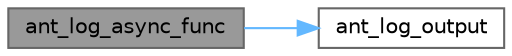 digraph "ant_log_async_func"
{
 // LATEX_PDF_SIZE
  bgcolor="transparent";
  edge [fontname=Helvetica,fontsize=10,labelfontname=Helvetica,labelfontsize=10];
  node [fontname=Helvetica,fontsize=10,shape=box,height=0.2,width=0.4];
  rankdir="LR";
  Node1 [id="Node000001",label="ant_log_async_func",height=0.2,width=0.4,color="gray40", fillcolor="grey60", style="filled", fontcolor="black",tooltip="Функция-обёртка для асинхронного вывода логов через event loop."];
  Node1 -> Node2 [id="edge1_Node000001_Node000002",color="steelblue1",style="solid",tooltip=" "];
  Node2 [id="Node000002",label="ant_log_output",height=0.2,width=0.4,color="grey40", fillcolor="white", style="filled",URL="$group___ant_logger.html#gabc00b5c23fd4d11163bb01ea559322c4",tooltip="Вывод сообщения (thread-safe)"];
}
